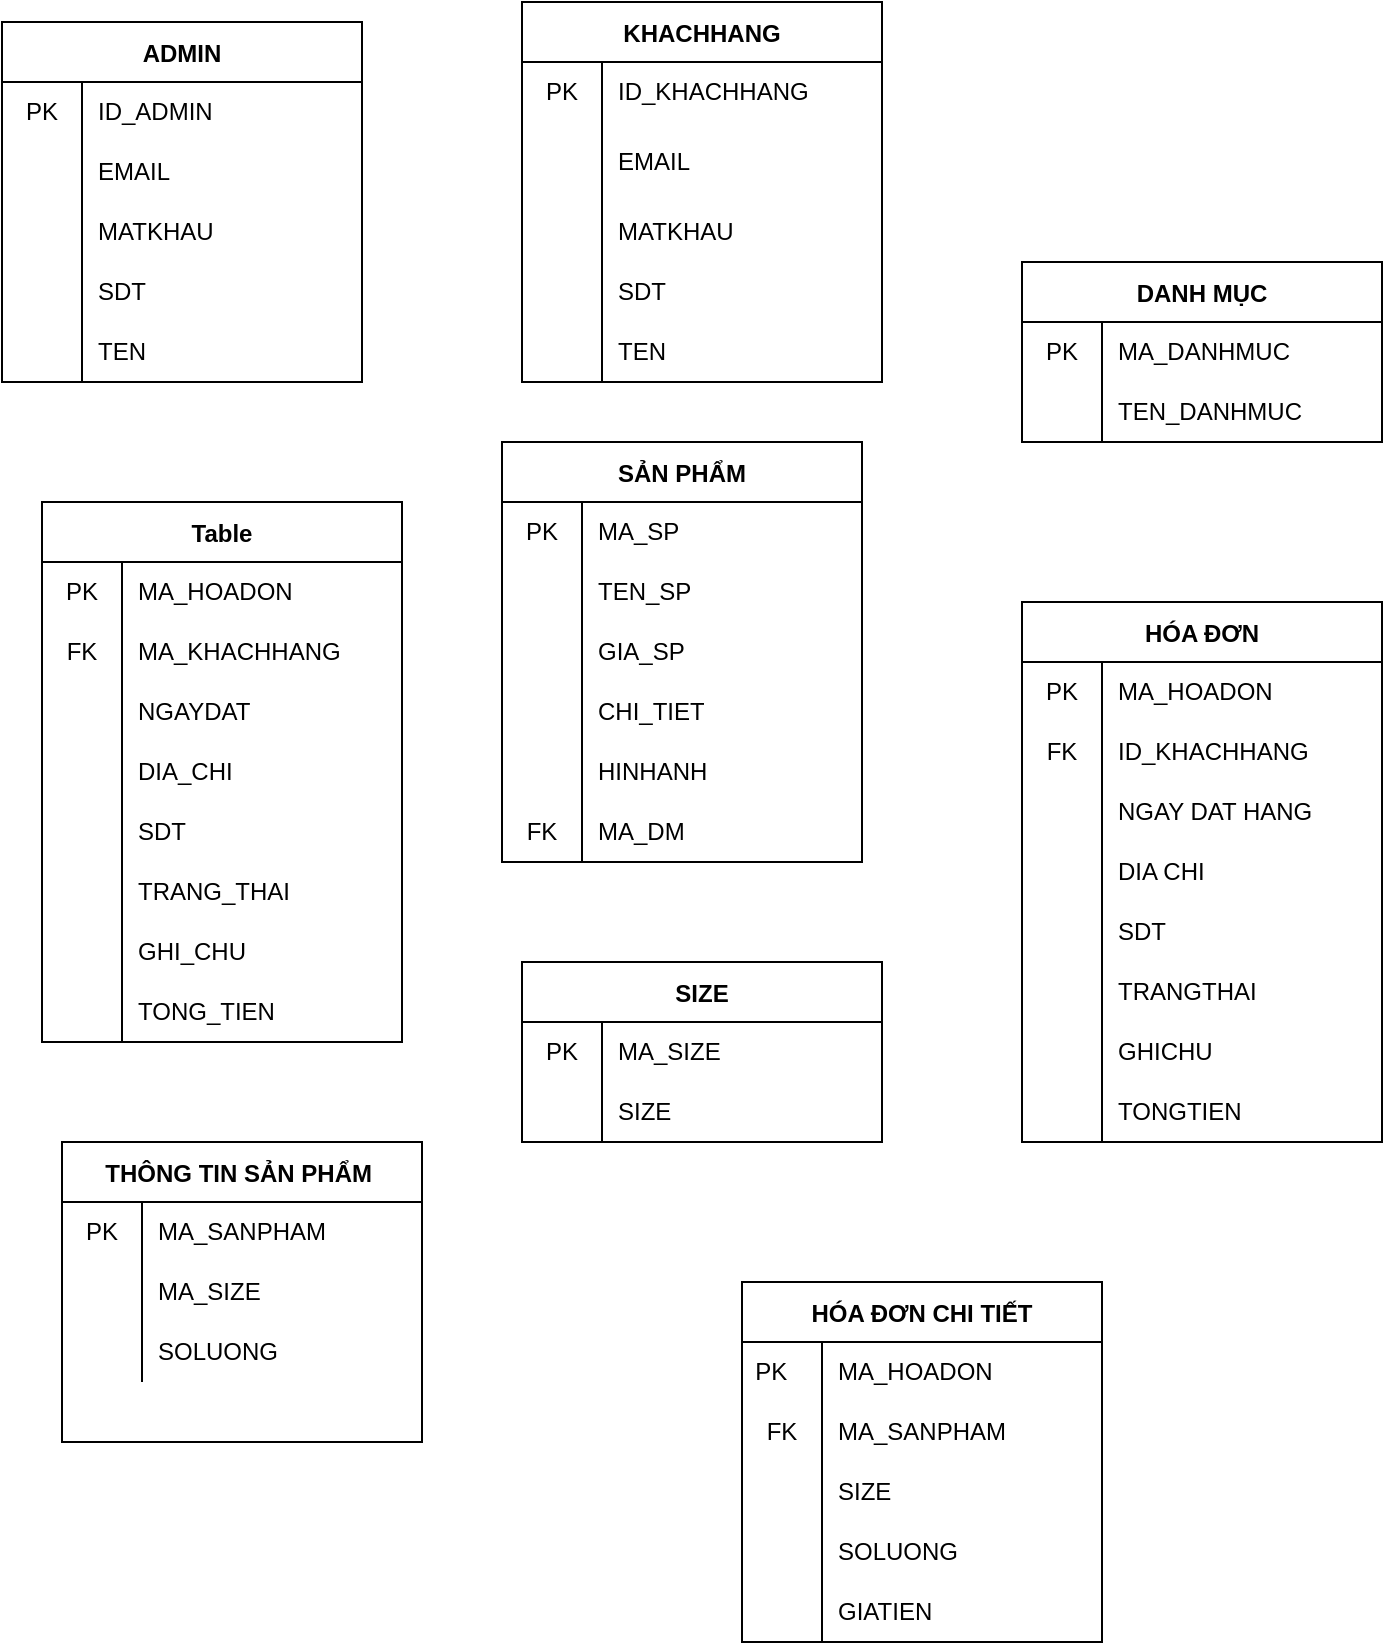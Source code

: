 <mxfile version="20.3.7" type="google"><diagram id="C5RBs43oDa-KdzZeNtuy" name="Page-1"><mxGraphModel grid="1" page="1" gridSize="10" guides="1" tooltips="1" connect="1" arrows="1" fold="1" pageScale="1" pageWidth="827" pageHeight="1169" math="0" shadow="0"><root><mxCell id="WIyWlLk6GJQsqaUBKTNV-0"/><mxCell id="WIyWlLk6GJQsqaUBKTNV-1" parent="WIyWlLk6GJQsqaUBKTNV-0"/><mxCell id="uGHuejHHC5E15TGCpwTI-4" value="SẢN PHẨM" style="shape=table;startSize=30;container=1;collapsible=0;childLayout=tableLayout;fixedRows=1;rowLines=0;fontStyle=1;" vertex="1" parent="WIyWlLk6GJQsqaUBKTNV-1"><mxGeometry x="280" y="450" width="180" height="210" as="geometry"/></mxCell><mxCell id="uGHuejHHC5E15TGCpwTI-15" value="" style="shape=tableRow;horizontal=0;startSize=0;swimlaneHead=0;swimlaneBody=0;top=0;left=0;bottom=0;right=0;collapsible=0;dropTarget=0;fillColor=none;points=[[0,0.5],[1,0.5]];portConstraint=eastwest;" vertex="1" parent="uGHuejHHC5E15TGCpwTI-4"><mxGeometry y="30" width="180" height="30" as="geometry"/></mxCell><mxCell id="uGHuejHHC5E15TGCpwTI-16" value="PK" style="shape=partialRectangle;html=1;whiteSpace=wrap;connectable=0;fillColor=none;top=0;left=0;bottom=0;right=0;overflow=hidden;pointerEvents=1;" vertex="1" parent="uGHuejHHC5E15TGCpwTI-15"><mxGeometry width="40" height="30" as="geometry"><mxRectangle width="40" height="30" as="alternateBounds"/></mxGeometry></mxCell><mxCell id="uGHuejHHC5E15TGCpwTI-17" value="MA_SP" style="shape=partialRectangle;html=1;whiteSpace=wrap;connectable=0;fillColor=none;top=0;left=0;bottom=0;right=0;align=left;spacingLeft=6;overflow=hidden;" vertex="1" parent="uGHuejHHC5E15TGCpwTI-15"><mxGeometry x="40" width="140" height="30" as="geometry"><mxRectangle width="140" height="30" as="alternateBounds"/></mxGeometry></mxCell><mxCell id="uGHuejHHC5E15TGCpwTI-18" value="" style="shape=tableRow;horizontal=0;startSize=0;swimlaneHead=0;swimlaneBody=0;top=0;left=0;bottom=0;right=0;collapsible=0;dropTarget=0;fillColor=none;points=[[0,0.5],[1,0.5]];portConstraint=eastwest;" vertex="1" parent="uGHuejHHC5E15TGCpwTI-4"><mxGeometry y="60" width="180" height="30" as="geometry"/></mxCell><mxCell id="uGHuejHHC5E15TGCpwTI-19" value="" style="shape=partialRectangle;html=1;whiteSpace=wrap;connectable=0;fillColor=none;top=0;left=0;bottom=0;right=0;overflow=hidden;" vertex="1" parent="uGHuejHHC5E15TGCpwTI-18"><mxGeometry width="40" height="30" as="geometry"><mxRectangle width="40" height="30" as="alternateBounds"/></mxGeometry></mxCell><mxCell id="uGHuejHHC5E15TGCpwTI-20" value="TEN_SP" style="shape=partialRectangle;html=1;whiteSpace=wrap;connectable=0;fillColor=none;top=0;left=0;bottom=0;right=0;align=left;spacingLeft=6;overflow=hidden;" vertex="1" parent="uGHuejHHC5E15TGCpwTI-18"><mxGeometry x="40" width="140" height="30" as="geometry"><mxRectangle width="140" height="30" as="alternateBounds"/></mxGeometry></mxCell><mxCell id="uGHuejHHC5E15TGCpwTI-21" value="" style="shape=tableRow;horizontal=0;startSize=0;swimlaneHead=0;swimlaneBody=0;top=0;left=0;bottom=0;right=0;collapsible=0;dropTarget=0;fillColor=none;points=[[0,0.5],[1,0.5]];portConstraint=eastwest;" vertex="1" parent="uGHuejHHC5E15TGCpwTI-4"><mxGeometry y="90" width="180" height="30" as="geometry"/></mxCell><mxCell id="uGHuejHHC5E15TGCpwTI-22" value="" style="shape=partialRectangle;html=1;whiteSpace=wrap;connectable=0;fillColor=none;top=0;left=0;bottom=0;right=0;overflow=hidden;" vertex="1" parent="uGHuejHHC5E15TGCpwTI-21"><mxGeometry width="40" height="30" as="geometry"><mxRectangle width="40" height="30" as="alternateBounds"/></mxGeometry></mxCell><mxCell id="uGHuejHHC5E15TGCpwTI-23" value="GIA_SP" style="shape=partialRectangle;html=1;whiteSpace=wrap;connectable=0;fillColor=none;top=0;left=0;bottom=0;right=0;align=left;spacingLeft=6;overflow=hidden;" vertex="1" parent="uGHuejHHC5E15TGCpwTI-21"><mxGeometry x="40" width="140" height="30" as="geometry"><mxRectangle width="140" height="30" as="alternateBounds"/></mxGeometry></mxCell><mxCell id="uGHuejHHC5E15TGCpwTI-5" value="" style="shape=tableRow;horizontal=0;startSize=0;swimlaneHead=0;swimlaneBody=0;top=0;left=0;bottom=0;right=0;collapsible=0;dropTarget=0;fillColor=none;points=[[0,0.5],[1,0.5]];portConstraint=eastwest;" vertex="1" parent="uGHuejHHC5E15TGCpwTI-4"><mxGeometry y="120" width="180" height="30" as="geometry"/></mxCell><mxCell id="uGHuejHHC5E15TGCpwTI-6" value="" style="shape=partialRectangle;html=1;whiteSpace=wrap;connectable=0;fillColor=none;top=0;left=0;bottom=0;right=0;overflow=hidden;pointerEvents=1;" vertex="1" parent="uGHuejHHC5E15TGCpwTI-5"><mxGeometry width="40" height="30" as="geometry"><mxRectangle width="40" height="30" as="alternateBounds"/></mxGeometry></mxCell><mxCell id="uGHuejHHC5E15TGCpwTI-7" value="CHI_TIET" style="shape=partialRectangle;html=1;whiteSpace=wrap;connectable=0;fillColor=none;top=0;left=0;bottom=0;right=0;align=left;spacingLeft=6;overflow=hidden;" vertex="1" parent="uGHuejHHC5E15TGCpwTI-5"><mxGeometry x="40" width="140" height="30" as="geometry"><mxRectangle width="140" height="30" as="alternateBounds"/></mxGeometry></mxCell><mxCell id="uGHuejHHC5E15TGCpwTI-8" value="" style="shape=tableRow;horizontal=0;startSize=0;swimlaneHead=0;swimlaneBody=0;top=0;left=0;bottom=0;right=0;collapsible=0;dropTarget=0;fillColor=none;points=[[0,0.5],[1,0.5]];portConstraint=eastwest;" vertex="1" parent="uGHuejHHC5E15TGCpwTI-4"><mxGeometry y="150" width="180" height="30" as="geometry"/></mxCell><mxCell id="uGHuejHHC5E15TGCpwTI-9" value="" style="shape=partialRectangle;html=1;whiteSpace=wrap;connectable=0;fillColor=none;top=0;left=0;bottom=0;right=0;overflow=hidden;" vertex="1" parent="uGHuejHHC5E15TGCpwTI-8"><mxGeometry width="40" height="30" as="geometry"><mxRectangle width="40" height="30" as="alternateBounds"/></mxGeometry></mxCell><mxCell id="uGHuejHHC5E15TGCpwTI-10" value="HINHANH" style="shape=partialRectangle;html=1;whiteSpace=wrap;connectable=0;fillColor=none;top=0;left=0;bottom=0;right=0;align=left;spacingLeft=6;overflow=hidden;" vertex="1" parent="uGHuejHHC5E15TGCpwTI-8"><mxGeometry x="40" width="140" height="30" as="geometry"><mxRectangle width="140" height="30" as="alternateBounds"/></mxGeometry></mxCell><mxCell id="uGHuejHHC5E15TGCpwTI-11" value="" style="shape=tableRow;horizontal=0;startSize=0;swimlaneHead=0;swimlaneBody=0;top=0;left=0;bottom=0;right=0;collapsible=0;dropTarget=0;fillColor=none;points=[[0,0.5],[1,0.5]];portConstraint=eastwest;" vertex="1" parent="uGHuejHHC5E15TGCpwTI-4"><mxGeometry y="180" width="180" height="30" as="geometry"/></mxCell><mxCell id="uGHuejHHC5E15TGCpwTI-12" value="FK" style="shape=partialRectangle;html=1;whiteSpace=wrap;connectable=0;fillColor=none;top=0;left=0;bottom=0;right=0;overflow=hidden;" vertex="1" parent="uGHuejHHC5E15TGCpwTI-11"><mxGeometry width="40" height="30" as="geometry"><mxRectangle width="40" height="30" as="alternateBounds"/></mxGeometry></mxCell><mxCell id="uGHuejHHC5E15TGCpwTI-13" value="MA_DM" style="shape=partialRectangle;html=1;whiteSpace=wrap;connectable=0;fillColor=none;top=0;left=0;bottom=0;right=0;align=left;spacingLeft=6;overflow=hidden;" vertex="1" parent="uGHuejHHC5E15TGCpwTI-11"><mxGeometry x="40" width="140" height="30" as="geometry"><mxRectangle width="140" height="30" as="alternateBounds"/></mxGeometry></mxCell><mxCell id="uGHuejHHC5E15TGCpwTI-31" value="SIZE" style="shape=table;startSize=30;container=1;collapsible=0;childLayout=tableLayout;fixedRows=1;rowLines=0;fontStyle=1;" vertex="1" parent="WIyWlLk6GJQsqaUBKTNV-1"><mxGeometry x="290" y="710" width="180" height="90" as="geometry"/></mxCell><mxCell id="uGHuejHHC5E15TGCpwTI-32" value="" style="shape=tableRow;horizontal=0;startSize=0;swimlaneHead=0;swimlaneBody=0;top=0;left=0;bottom=0;right=0;collapsible=0;dropTarget=0;fillColor=none;points=[[0,0.5],[1,0.5]];portConstraint=eastwest;" vertex="1" parent="uGHuejHHC5E15TGCpwTI-31"><mxGeometry y="30" width="180" height="30" as="geometry"/></mxCell><mxCell id="uGHuejHHC5E15TGCpwTI-33" value="PK" style="shape=partialRectangle;html=1;whiteSpace=wrap;connectable=0;fillColor=none;top=0;left=0;bottom=0;right=0;overflow=hidden;pointerEvents=1;" vertex="1" parent="uGHuejHHC5E15TGCpwTI-32"><mxGeometry width="40" height="30" as="geometry"><mxRectangle width="40" height="30" as="alternateBounds"/></mxGeometry></mxCell><mxCell id="uGHuejHHC5E15TGCpwTI-34" value="MA_SIZE" style="shape=partialRectangle;html=1;whiteSpace=wrap;connectable=0;fillColor=none;top=0;left=0;bottom=0;right=0;align=left;spacingLeft=6;overflow=hidden;" vertex="1" parent="uGHuejHHC5E15TGCpwTI-32"><mxGeometry x="40" width="140" height="30" as="geometry"><mxRectangle width="140" height="30" as="alternateBounds"/></mxGeometry></mxCell><mxCell id="uGHuejHHC5E15TGCpwTI-35" value="" style="shape=tableRow;horizontal=0;startSize=0;swimlaneHead=0;swimlaneBody=0;top=0;left=0;bottom=0;right=0;collapsible=0;dropTarget=0;fillColor=none;points=[[0,0.5],[1,0.5]];portConstraint=eastwest;" vertex="1" parent="uGHuejHHC5E15TGCpwTI-31"><mxGeometry y="60" width="180" height="30" as="geometry"/></mxCell><mxCell id="uGHuejHHC5E15TGCpwTI-36" value="" style="shape=partialRectangle;html=1;whiteSpace=wrap;connectable=0;fillColor=none;top=0;left=0;bottom=0;right=0;overflow=hidden;" vertex="1" parent="uGHuejHHC5E15TGCpwTI-35"><mxGeometry width="40" height="30" as="geometry"><mxRectangle width="40" height="30" as="alternateBounds"/></mxGeometry></mxCell><mxCell id="uGHuejHHC5E15TGCpwTI-37" value="SIZE" style="shape=partialRectangle;html=1;whiteSpace=wrap;connectable=0;fillColor=none;top=0;left=0;bottom=0;right=0;align=left;spacingLeft=6;overflow=hidden;" vertex="1" parent="uGHuejHHC5E15TGCpwTI-35"><mxGeometry x="40" width="140" height="30" as="geometry"><mxRectangle width="140" height="30" as="alternateBounds"/></mxGeometry></mxCell><mxCell id="uGHuejHHC5E15TGCpwTI-83" value="Table" style="shape=table;startSize=30;container=1;collapsible=0;childLayout=tableLayout;fixedRows=1;rowLines=0;fontStyle=1;" vertex="1" parent="WIyWlLk6GJQsqaUBKTNV-1"><mxGeometry x="50" y="480" width="180" height="270" as="geometry"/></mxCell><mxCell id="uGHuejHHC5E15TGCpwTI-55" value="" style="shape=tableRow;horizontal=0;startSize=0;swimlaneHead=0;swimlaneBody=0;top=0;left=0;bottom=0;right=0;collapsible=0;dropTarget=0;fillColor=none;points=[[0,0.5],[1,0.5]];portConstraint=eastwest;" vertex="1" parent="uGHuejHHC5E15TGCpwTI-83"><mxGeometry y="30" width="180" height="30" as="geometry"/></mxCell><mxCell id="uGHuejHHC5E15TGCpwTI-56" value="PK" style="shape=partialRectangle;html=1;whiteSpace=wrap;connectable=0;fillColor=none;top=0;left=0;bottom=0;right=0;overflow=hidden;pointerEvents=1;" vertex="1" parent="uGHuejHHC5E15TGCpwTI-55"><mxGeometry width="40" height="30" as="geometry"><mxRectangle width="40" height="30" as="alternateBounds"/></mxGeometry></mxCell><mxCell id="uGHuejHHC5E15TGCpwTI-57" value="MA_HOADON" style="shape=partialRectangle;html=1;whiteSpace=wrap;connectable=0;fillColor=none;top=0;left=0;bottom=0;right=0;align=left;spacingLeft=6;overflow=hidden;" vertex="1" parent="uGHuejHHC5E15TGCpwTI-55"><mxGeometry x="40" width="140" height="30" as="geometry"><mxRectangle width="140" height="30" as="alternateBounds"/></mxGeometry></mxCell><mxCell id="uGHuejHHC5E15TGCpwTI-58" value="" style="shape=tableRow;horizontal=0;startSize=0;swimlaneHead=0;swimlaneBody=0;top=0;left=0;bottom=0;right=0;collapsible=0;dropTarget=0;fillColor=none;points=[[0,0.5],[1,0.5]];portConstraint=eastwest;" vertex="1" parent="uGHuejHHC5E15TGCpwTI-83"><mxGeometry y="60" width="180" height="30" as="geometry"/></mxCell><mxCell id="uGHuejHHC5E15TGCpwTI-59" value="FK" style="shape=partialRectangle;html=1;whiteSpace=wrap;connectable=0;fillColor=none;top=0;left=0;bottom=0;right=0;overflow=hidden;" vertex="1" parent="uGHuejHHC5E15TGCpwTI-58"><mxGeometry width="40" height="30" as="geometry"><mxRectangle width="40" height="30" as="alternateBounds"/></mxGeometry></mxCell><mxCell id="uGHuejHHC5E15TGCpwTI-60" value="MA_KHACHHANG" style="shape=partialRectangle;html=1;whiteSpace=wrap;connectable=0;fillColor=none;top=0;left=0;bottom=0;right=0;align=left;spacingLeft=6;overflow=hidden;" vertex="1" parent="uGHuejHHC5E15TGCpwTI-58"><mxGeometry x="40" width="140" height="30" as="geometry"><mxRectangle width="140" height="30" as="alternateBounds"/></mxGeometry></mxCell><mxCell id="uGHuejHHC5E15TGCpwTI-61" value="" style="shape=tableRow;horizontal=0;startSize=0;swimlaneHead=0;swimlaneBody=0;top=0;left=0;bottom=0;right=0;collapsible=0;dropTarget=0;fillColor=none;points=[[0,0.5],[1,0.5]];portConstraint=eastwest;" vertex="1" parent="uGHuejHHC5E15TGCpwTI-83"><mxGeometry y="90" width="180" height="30" as="geometry"/></mxCell><mxCell id="uGHuejHHC5E15TGCpwTI-62" value="" style="shape=partialRectangle;html=1;whiteSpace=wrap;connectable=0;fillColor=none;top=0;left=0;bottom=0;right=0;overflow=hidden;" vertex="1" parent="uGHuejHHC5E15TGCpwTI-61"><mxGeometry width="40" height="30" as="geometry"><mxRectangle width="40" height="30" as="alternateBounds"/></mxGeometry></mxCell><mxCell id="uGHuejHHC5E15TGCpwTI-63" value="NGAYDAT" style="shape=partialRectangle;html=1;whiteSpace=wrap;connectable=0;fillColor=none;top=0;left=0;bottom=0;right=0;align=left;spacingLeft=6;overflow=hidden;" vertex="1" parent="uGHuejHHC5E15TGCpwTI-61"><mxGeometry x="40" width="140" height="30" as="geometry"><mxRectangle width="140" height="30" as="alternateBounds"/></mxGeometry></mxCell><mxCell id="uGHuejHHC5E15TGCpwTI-65" value="" style="shape=tableRow;horizontal=0;startSize=0;swimlaneHead=0;swimlaneBody=0;top=0;left=0;bottom=0;right=0;collapsible=0;dropTarget=0;fillColor=none;points=[[0,0.5],[1,0.5]];portConstraint=eastwest;" vertex="1" parent="uGHuejHHC5E15TGCpwTI-83"><mxGeometry y="120" width="180" height="30" as="geometry"/></mxCell><mxCell id="uGHuejHHC5E15TGCpwTI-66" value="" style="shape=partialRectangle;html=1;whiteSpace=wrap;connectable=0;fillColor=none;top=0;left=0;bottom=0;right=0;overflow=hidden;pointerEvents=1;" vertex="1" parent="uGHuejHHC5E15TGCpwTI-65"><mxGeometry width="40" height="30" as="geometry"><mxRectangle width="40" height="30" as="alternateBounds"/></mxGeometry></mxCell><mxCell id="uGHuejHHC5E15TGCpwTI-67" value="DIA_CHI" style="shape=partialRectangle;html=1;whiteSpace=wrap;connectable=0;fillColor=none;top=0;left=0;bottom=0;right=0;align=left;spacingLeft=6;overflow=hidden;" vertex="1" parent="uGHuejHHC5E15TGCpwTI-65"><mxGeometry x="40" width="140" height="30" as="geometry"><mxRectangle width="140" height="30" as="alternateBounds"/></mxGeometry></mxCell><mxCell id="uGHuejHHC5E15TGCpwTI-68" value="" style="shape=tableRow;horizontal=0;startSize=0;swimlaneHead=0;swimlaneBody=0;top=0;left=0;bottom=0;right=0;collapsible=0;dropTarget=0;fillColor=none;points=[[0,0.5],[1,0.5]];portConstraint=eastwest;" vertex="1" parent="uGHuejHHC5E15TGCpwTI-83"><mxGeometry y="150" width="180" height="30" as="geometry"/></mxCell><mxCell id="uGHuejHHC5E15TGCpwTI-69" value="" style="shape=partialRectangle;html=1;whiteSpace=wrap;connectable=0;fillColor=none;top=0;left=0;bottom=0;right=0;overflow=hidden;" vertex="1" parent="uGHuejHHC5E15TGCpwTI-68"><mxGeometry width="40" height="30" as="geometry"><mxRectangle width="40" height="30" as="alternateBounds"/></mxGeometry></mxCell><mxCell id="uGHuejHHC5E15TGCpwTI-70" value="SDT" style="shape=partialRectangle;html=1;whiteSpace=wrap;connectable=0;fillColor=none;top=0;left=0;bottom=0;right=0;align=left;spacingLeft=6;overflow=hidden;" vertex="1" parent="uGHuejHHC5E15TGCpwTI-68"><mxGeometry x="40" width="140" height="30" as="geometry"><mxRectangle width="140" height="30" as="alternateBounds"/></mxGeometry></mxCell><mxCell id="uGHuejHHC5E15TGCpwTI-71" value="" style="shape=tableRow;horizontal=0;startSize=0;swimlaneHead=0;swimlaneBody=0;top=0;left=0;bottom=0;right=0;collapsible=0;dropTarget=0;fillColor=none;points=[[0,0.5],[1,0.5]];portConstraint=eastwest;" vertex="1" parent="uGHuejHHC5E15TGCpwTI-83"><mxGeometry y="180" width="180" height="30" as="geometry"/></mxCell><mxCell id="uGHuejHHC5E15TGCpwTI-72" value="" style="shape=partialRectangle;html=1;whiteSpace=wrap;connectable=0;fillColor=none;top=0;left=0;bottom=0;right=0;overflow=hidden;" vertex="1" parent="uGHuejHHC5E15TGCpwTI-71"><mxGeometry width="40" height="30" as="geometry"><mxRectangle width="40" height="30" as="alternateBounds"/></mxGeometry></mxCell><mxCell id="uGHuejHHC5E15TGCpwTI-73" value="TRANG_THAI" style="shape=partialRectangle;html=1;whiteSpace=wrap;connectable=0;fillColor=none;top=0;left=0;bottom=0;right=0;align=left;spacingLeft=6;overflow=hidden;" vertex="1" parent="uGHuejHHC5E15TGCpwTI-71"><mxGeometry x="40" width="140" height="30" as="geometry"><mxRectangle width="140" height="30" as="alternateBounds"/></mxGeometry></mxCell><mxCell id="uGHuejHHC5E15TGCpwTI-84" value="" style="shape=tableRow;horizontal=0;startSize=0;swimlaneHead=0;swimlaneBody=0;top=0;left=0;bottom=0;right=0;collapsible=0;dropTarget=0;fillColor=none;points=[[0,0.5],[1,0.5]];portConstraint=eastwest;" vertex="1" parent="uGHuejHHC5E15TGCpwTI-83"><mxGeometry y="210" width="180" height="30" as="geometry"/></mxCell><mxCell id="uGHuejHHC5E15TGCpwTI-85" value="" style="shape=partialRectangle;html=1;whiteSpace=wrap;connectable=0;fillColor=none;top=0;left=0;bottom=0;right=0;overflow=hidden;pointerEvents=1;" vertex="1" parent="uGHuejHHC5E15TGCpwTI-84"><mxGeometry width="40" height="30" as="geometry"><mxRectangle width="40" height="30" as="alternateBounds"/></mxGeometry></mxCell><mxCell id="uGHuejHHC5E15TGCpwTI-86" value="GHI_CHU" style="shape=partialRectangle;html=1;whiteSpace=wrap;connectable=0;fillColor=none;top=0;left=0;bottom=0;right=0;align=left;spacingLeft=6;overflow=hidden;" vertex="1" parent="uGHuejHHC5E15TGCpwTI-84"><mxGeometry x="40" width="140" height="30" as="geometry"><mxRectangle width="140" height="30" as="alternateBounds"/></mxGeometry></mxCell><mxCell id="uGHuejHHC5E15TGCpwTI-87" value="" style="shape=tableRow;horizontal=0;startSize=0;swimlaneHead=0;swimlaneBody=0;top=0;left=0;bottom=0;right=0;collapsible=0;dropTarget=0;fillColor=none;points=[[0,0.5],[1,0.5]];portConstraint=eastwest;" vertex="1" parent="uGHuejHHC5E15TGCpwTI-83"><mxGeometry y="240" width="180" height="30" as="geometry"/></mxCell><mxCell id="uGHuejHHC5E15TGCpwTI-88" value="" style="shape=partialRectangle;html=1;whiteSpace=wrap;connectable=0;fillColor=none;top=0;left=0;bottom=0;right=0;overflow=hidden;" vertex="1" parent="uGHuejHHC5E15TGCpwTI-87"><mxGeometry width="40" height="30" as="geometry"><mxRectangle width="40" height="30" as="alternateBounds"/></mxGeometry></mxCell><mxCell id="uGHuejHHC5E15TGCpwTI-89" value="TONG_TIEN" style="shape=partialRectangle;html=1;whiteSpace=wrap;connectable=0;fillColor=none;top=0;left=0;bottom=0;right=0;align=left;spacingLeft=6;overflow=hidden;" vertex="1" parent="uGHuejHHC5E15TGCpwTI-87"><mxGeometry x="40" width="140" height="30" as="geometry"><mxRectangle width="140" height="30" as="alternateBounds"/></mxGeometry></mxCell><mxCell id="uGHuejHHC5E15TGCpwTI-113" value="ADMIN" style="shape=table;startSize=30;container=1;collapsible=0;childLayout=tableLayout;fixedRows=1;rowLines=0;fontStyle=1;" vertex="1" parent="WIyWlLk6GJQsqaUBKTNV-1"><mxGeometry x="30" y="240" width="180" height="180" as="geometry"/></mxCell><mxCell id="uGHuejHHC5E15TGCpwTI-94" value="" style="shape=tableRow;horizontal=0;startSize=0;swimlaneHead=0;swimlaneBody=0;top=0;left=0;bottom=0;right=0;collapsible=0;dropTarget=0;fillColor=none;points=[[0,0.5],[1,0.5]];portConstraint=eastwest;" vertex="1" parent="uGHuejHHC5E15TGCpwTI-113"><mxGeometry y="30" width="180" height="30" as="geometry"/></mxCell><mxCell id="uGHuejHHC5E15TGCpwTI-95" value="PK" style="shape=partialRectangle;html=1;whiteSpace=wrap;connectable=0;fillColor=none;top=0;left=0;bottom=0;right=0;overflow=hidden;pointerEvents=1;" vertex="1" parent="uGHuejHHC5E15TGCpwTI-94"><mxGeometry width="40" height="30" as="geometry"><mxRectangle width="40" height="30" as="alternateBounds"/></mxGeometry></mxCell><mxCell id="uGHuejHHC5E15TGCpwTI-96" value="ID_ADMIN" style="shape=partialRectangle;html=1;whiteSpace=wrap;connectable=0;fillColor=none;top=0;left=0;bottom=0;right=0;align=left;spacingLeft=6;overflow=hidden;" vertex="1" parent="uGHuejHHC5E15TGCpwTI-94"><mxGeometry x="40" width="140" height="30" as="geometry"><mxRectangle width="140" height="30" as="alternateBounds"/></mxGeometry></mxCell><mxCell id="uGHuejHHC5E15TGCpwTI-97" value="" style="shape=tableRow;horizontal=0;startSize=0;swimlaneHead=0;swimlaneBody=0;top=0;left=0;bottom=0;right=0;collapsible=0;dropTarget=0;fillColor=none;points=[[0,0.5],[1,0.5]];portConstraint=eastwest;" vertex="1" parent="uGHuejHHC5E15TGCpwTI-113"><mxGeometry y="60" width="180" height="30" as="geometry"/></mxCell><mxCell id="uGHuejHHC5E15TGCpwTI-98" value="" style="shape=partialRectangle;html=1;whiteSpace=wrap;connectable=0;fillColor=none;top=0;left=0;bottom=0;right=0;overflow=hidden;" vertex="1" parent="uGHuejHHC5E15TGCpwTI-97"><mxGeometry width="40" height="30" as="geometry"><mxRectangle width="40" height="30" as="alternateBounds"/></mxGeometry></mxCell><mxCell id="uGHuejHHC5E15TGCpwTI-99" value="EMAIL" style="shape=partialRectangle;html=1;whiteSpace=wrap;connectable=0;fillColor=none;top=0;left=0;bottom=0;right=0;align=left;spacingLeft=6;overflow=hidden;" vertex="1" parent="uGHuejHHC5E15TGCpwTI-97"><mxGeometry x="40" width="140" height="30" as="geometry"><mxRectangle width="140" height="30" as="alternateBounds"/></mxGeometry></mxCell><mxCell id="uGHuejHHC5E15TGCpwTI-100" value="" style="shape=tableRow;horizontal=0;startSize=0;swimlaneHead=0;swimlaneBody=0;top=0;left=0;bottom=0;right=0;collapsible=0;dropTarget=0;fillColor=none;points=[[0,0.5],[1,0.5]];portConstraint=eastwest;" vertex="1" parent="uGHuejHHC5E15TGCpwTI-113"><mxGeometry y="90" width="180" height="30" as="geometry"/></mxCell><mxCell id="uGHuejHHC5E15TGCpwTI-101" value="" style="shape=partialRectangle;html=1;whiteSpace=wrap;connectable=0;fillColor=none;top=0;left=0;bottom=0;right=0;overflow=hidden;" vertex="1" parent="uGHuejHHC5E15TGCpwTI-100"><mxGeometry width="40" height="30" as="geometry"><mxRectangle width="40" height="30" as="alternateBounds"/></mxGeometry></mxCell><mxCell id="uGHuejHHC5E15TGCpwTI-102" value="MATKHAU" style="shape=partialRectangle;html=1;whiteSpace=wrap;connectable=0;fillColor=none;top=0;left=0;bottom=0;right=0;align=left;spacingLeft=6;overflow=hidden;" vertex="1" parent="uGHuejHHC5E15TGCpwTI-100"><mxGeometry x="40" width="140" height="30" as="geometry"><mxRectangle width="140" height="30" as="alternateBounds"/></mxGeometry></mxCell><mxCell id="uGHuejHHC5E15TGCpwTI-114" value="" style="shape=tableRow;horizontal=0;startSize=0;swimlaneHead=0;swimlaneBody=0;top=0;left=0;bottom=0;right=0;collapsible=0;dropTarget=0;fillColor=none;points=[[0,0.5],[1,0.5]];portConstraint=eastwest;" vertex="1" parent="uGHuejHHC5E15TGCpwTI-113"><mxGeometry y="120" width="180" height="30" as="geometry"/></mxCell><mxCell id="uGHuejHHC5E15TGCpwTI-115" value="" style="shape=partialRectangle;html=1;whiteSpace=wrap;connectable=0;fillColor=none;top=0;left=0;bottom=0;right=0;overflow=hidden;pointerEvents=1;" vertex="1" parent="uGHuejHHC5E15TGCpwTI-114"><mxGeometry width="40" height="30" as="geometry"><mxRectangle width="40" height="30" as="alternateBounds"/></mxGeometry></mxCell><mxCell id="uGHuejHHC5E15TGCpwTI-116" value="SDT" style="shape=partialRectangle;html=1;whiteSpace=wrap;connectable=0;fillColor=none;top=0;left=0;bottom=0;right=0;align=left;spacingLeft=6;overflow=hidden;" vertex="1" parent="uGHuejHHC5E15TGCpwTI-114"><mxGeometry x="40" width="140" height="30" as="geometry"><mxRectangle width="140" height="30" as="alternateBounds"/></mxGeometry></mxCell><mxCell id="uGHuejHHC5E15TGCpwTI-117" value="" style="shape=tableRow;horizontal=0;startSize=0;swimlaneHead=0;swimlaneBody=0;top=0;left=0;bottom=0;right=0;collapsible=0;dropTarget=0;fillColor=none;points=[[0,0.5],[1,0.5]];portConstraint=eastwest;" vertex="1" parent="uGHuejHHC5E15TGCpwTI-113"><mxGeometry y="150" width="180" height="30" as="geometry"/></mxCell><mxCell id="uGHuejHHC5E15TGCpwTI-118" value="" style="shape=partialRectangle;html=1;whiteSpace=wrap;connectable=0;fillColor=none;top=0;left=0;bottom=0;right=0;overflow=hidden;" vertex="1" parent="uGHuejHHC5E15TGCpwTI-117"><mxGeometry width="40" height="30" as="geometry"><mxRectangle width="40" height="30" as="alternateBounds"/></mxGeometry></mxCell><mxCell id="uGHuejHHC5E15TGCpwTI-119" value="TEN" style="shape=partialRectangle;html=1;whiteSpace=wrap;connectable=0;fillColor=none;top=0;left=0;bottom=0;right=0;align=left;spacingLeft=6;overflow=hidden;" vertex="1" parent="uGHuejHHC5E15TGCpwTI-117"><mxGeometry x="40" width="140" height="30" as="geometry"><mxRectangle width="140" height="30" as="alternateBounds"/></mxGeometry></mxCell><mxCell id="uGHuejHHC5E15TGCpwTI-123" value="KHACHHANG" style="shape=table;startSize=30;container=1;collapsible=0;childLayout=tableLayout;fixedRows=1;rowLines=0;fontStyle=1;" vertex="1" parent="WIyWlLk6GJQsqaUBKTNV-1"><mxGeometry x="290" y="230" width="180" height="190" as="geometry"/></mxCell><mxCell id="uGHuejHHC5E15TGCpwTI-124" value="" style="shape=tableRow;horizontal=0;startSize=0;swimlaneHead=0;swimlaneBody=0;top=0;left=0;bottom=0;right=0;collapsible=0;dropTarget=0;fillColor=none;points=[[0,0.5],[1,0.5]];portConstraint=eastwest;" vertex="1" parent="uGHuejHHC5E15TGCpwTI-123"><mxGeometry y="30" width="180" height="30" as="geometry"/></mxCell><mxCell id="uGHuejHHC5E15TGCpwTI-125" value="PK" style="shape=partialRectangle;html=1;whiteSpace=wrap;connectable=0;fillColor=none;top=0;left=0;bottom=0;right=0;overflow=hidden;pointerEvents=1;" vertex="1" parent="uGHuejHHC5E15TGCpwTI-124"><mxGeometry width="40" height="30" as="geometry"><mxRectangle width="40" height="30" as="alternateBounds"/></mxGeometry></mxCell><mxCell id="uGHuejHHC5E15TGCpwTI-126" value="ID_KHACHHANG" style="shape=partialRectangle;html=1;whiteSpace=wrap;connectable=0;fillColor=none;top=0;left=0;bottom=0;right=0;align=left;spacingLeft=6;overflow=hidden;" vertex="1" parent="uGHuejHHC5E15TGCpwTI-124"><mxGeometry x="40" width="140" height="30" as="geometry"><mxRectangle width="140" height="30" as="alternateBounds"/></mxGeometry></mxCell><mxCell id="uGHuejHHC5E15TGCpwTI-127" value="" style="shape=tableRow;horizontal=0;startSize=0;swimlaneHead=0;swimlaneBody=0;top=0;left=0;bottom=0;right=0;collapsible=0;dropTarget=0;fillColor=none;points=[[0,0.5],[1,0.5]];portConstraint=eastwest;" vertex="1" parent="uGHuejHHC5E15TGCpwTI-123"><mxGeometry y="60" width="180" height="40" as="geometry"/></mxCell><mxCell id="uGHuejHHC5E15TGCpwTI-128" value="" style="shape=partialRectangle;html=1;whiteSpace=wrap;connectable=0;fillColor=none;top=0;left=0;bottom=0;right=0;overflow=hidden;" vertex="1" parent="uGHuejHHC5E15TGCpwTI-127"><mxGeometry width="40" height="40" as="geometry"><mxRectangle width="40" height="40" as="alternateBounds"/></mxGeometry></mxCell><mxCell id="uGHuejHHC5E15TGCpwTI-129" value="EMAIL" style="shape=partialRectangle;html=1;whiteSpace=wrap;connectable=0;fillColor=none;top=0;left=0;bottom=0;right=0;align=left;spacingLeft=6;overflow=hidden;" vertex="1" parent="uGHuejHHC5E15TGCpwTI-127"><mxGeometry x="40" width="140" height="40" as="geometry"><mxRectangle width="140" height="40" as="alternateBounds"/></mxGeometry></mxCell><mxCell id="uGHuejHHC5E15TGCpwTI-130" value="" style="shape=tableRow;horizontal=0;startSize=0;swimlaneHead=0;swimlaneBody=0;top=0;left=0;bottom=0;right=0;collapsible=0;dropTarget=0;fillColor=none;points=[[0,0.5],[1,0.5]];portConstraint=eastwest;" vertex="1" parent="uGHuejHHC5E15TGCpwTI-123"><mxGeometry y="100" width="180" height="30" as="geometry"/></mxCell><mxCell id="uGHuejHHC5E15TGCpwTI-131" value="" style="shape=partialRectangle;html=1;whiteSpace=wrap;connectable=0;fillColor=none;top=0;left=0;bottom=0;right=0;overflow=hidden;" vertex="1" parent="uGHuejHHC5E15TGCpwTI-130"><mxGeometry width="40" height="30" as="geometry"><mxRectangle width="40" height="30" as="alternateBounds"/></mxGeometry></mxCell><mxCell id="uGHuejHHC5E15TGCpwTI-132" value="MATKHAU" style="shape=partialRectangle;html=1;whiteSpace=wrap;connectable=0;fillColor=none;top=0;left=0;bottom=0;right=0;align=left;spacingLeft=6;overflow=hidden;" vertex="1" parent="uGHuejHHC5E15TGCpwTI-130"><mxGeometry x="40" width="140" height="30" as="geometry"><mxRectangle width="140" height="30" as="alternateBounds"/></mxGeometry></mxCell><mxCell id="uGHuejHHC5E15TGCpwTI-133" value="" style="shape=tableRow;horizontal=0;startSize=0;swimlaneHead=0;swimlaneBody=0;top=0;left=0;bottom=0;right=0;collapsible=0;dropTarget=0;fillColor=none;points=[[0,0.5],[1,0.5]];portConstraint=eastwest;" vertex="1" parent="uGHuejHHC5E15TGCpwTI-123"><mxGeometry y="130" width="180" height="30" as="geometry"/></mxCell><mxCell id="uGHuejHHC5E15TGCpwTI-134" value="" style="shape=partialRectangle;html=1;whiteSpace=wrap;connectable=0;fillColor=none;top=0;left=0;bottom=0;right=0;overflow=hidden;pointerEvents=1;" vertex="1" parent="uGHuejHHC5E15TGCpwTI-133"><mxGeometry width="40" height="30" as="geometry"><mxRectangle width="40" height="30" as="alternateBounds"/></mxGeometry></mxCell><mxCell id="uGHuejHHC5E15TGCpwTI-135" value="SDT" style="shape=partialRectangle;html=1;whiteSpace=wrap;connectable=0;fillColor=none;top=0;left=0;bottom=0;right=0;align=left;spacingLeft=6;overflow=hidden;" vertex="1" parent="uGHuejHHC5E15TGCpwTI-133"><mxGeometry x="40" width="140" height="30" as="geometry"><mxRectangle width="140" height="30" as="alternateBounds"/></mxGeometry></mxCell><mxCell id="uGHuejHHC5E15TGCpwTI-136" value="" style="shape=tableRow;horizontal=0;startSize=0;swimlaneHead=0;swimlaneBody=0;top=0;left=0;bottom=0;right=0;collapsible=0;dropTarget=0;fillColor=none;points=[[0,0.5],[1,0.5]];portConstraint=eastwest;" vertex="1" parent="uGHuejHHC5E15TGCpwTI-123"><mxGeometry y="160" width="180" height="30" as="geometry"/></mxCell><mxCell id="uGHuejHHC5E15TGCpwTI-137" value="" style="shape=partialRectangle;html=1;whiteSpace=wrap;connectable=0;fillColor=none;top=0;left=0;bottom=0;right=0;overflow=hidden;" vertex="1" parent="uGHuejHHC5E15TGCpwTI-136"><mxGeometry width="40" height="30" as="geometry"><mxRectangle width="40" height="30" as="alternateBounds"/></mxGeometry></mxCell><mxCell id="uGHuejHHC5E15TGCpwTI-138" value="TEN" style="shape=partialRectangle;html=1;whiteSpace=wrap;connectable=0;fillColor=none;top=0;left=0;bottom=0;right=0;align=left;spacingLeft=6;overflow=hidden;" vertex="1" parent="uGHuejHHC5E15TGCpwTI-136"><mxGeometry x="40" width="140" height="30" as="geometry"><mxRectangle width="140" height="30" as="alternateBounds"/></mxGeometry></mxCell><mxCell id="uGHuejHHC5E15TGCpwTI-141" value="DANH MỤC" style="shape=table;startSize=30;container=1;collapsible=0;childLayout=tableLayout;fixedRows=1;rowLines=0;fontStyle=1;" vertex="1" parent="WIyWlLk6GJQsqaUBKTNV-1"><mxGeometry x="540" y="360" width="180" height="90" as="geometry"/></mxCell><mxCell id="uGHuejHHC5E15TGCpwTI-142" value="" style="shape=tableRow;horizontal=0;startSize=0;swimlaneHead=0;swimlaneBody=0;top=0;left=0;bottom=0;right=0;collapsible=0;dropTarget=0;fillColor=none;points=[[0,0.5],[1,0.5]];portConstraint=eastwest;" vertex="1" parent="uGHuejHHC5E15TGCpwTI-141"><mxGeometry y="30" width="180" height="30" as="geometry"/></mxCell><mxCell id="uGHuejHHC5E15TGCpwTI-143" value="PK" style="shape=partialRectangle;html=1;whiteSpace=wrap;connectable=0;fillColor=none;top=0;left=0;bottom=0;right=0;overflow=hidden;pointerEvents=1;" vertex="1" parent="uGHuejHHC5E15TGCpwTI-142"><mxGeometry width="40" height="30" as="geometry"><mxRectangle width="40" height="30" as="alternateBounds"/></mxGeometry></mxCell><mxCell id="uGHuejHHC5E15TGCpwTI-144" value="MA_DANHMUC" style="shape=partialRectangle;html=1;whiteSpace=wrap;connectable=0;fillColor=none;top=0;left=0;bottom=0;right=0;align=left;spacingLeft=6;overflow=hidden;" vertex="1" parent="uGHuejHHC5E15TGCpwTI-142"><mxGeometry x="40" width="140" height="30" as="geometry"><mxRectangle width="140" height="30" as="alternateBounds"/></mxGeometry></mxCell><mxCell id="uGHuejHHC5E15TGCpwTI-145" value="" style="shape=tableRow;horizontal=0;startSize=0;swimlaneHead=0;swimlaneBody=0;top=0;left=0;bottom=0;right=0;collapsible=0;dropTarget=0;fillColor=none;points=[[0,0.5],[1,0.5]];portConstraint=eastwest;" vertex="1" parent="uGHuejHHC5E15TGCpwTI-141"><mxGeometry y="60" width="180" height="30" as="geometry"/></mxCell><mxCell id="uGHuejHHC5E15TGCpwTI-146" value="" style="shape=partialRectangle;html=1;whiteSpace=wrap;connectable=0;fillColor=none;top=0;left=0;bottom=0;right=0;overflow=hidden;" vertex="1" parent="uGHuejHHC5E15TGCpwTI-145"><mxGeometry width="40" height="30" as="geometry"><mxRectangle width="40" height="30" as="alternateBounds"/></mxGeometry></mxCell><mxCell id="uGHuejHHC5E15TGCpwTI-147" value="TEN_DANHMUC" style="shape=partialRectangle;html=1;whiteSpace=wrap;connectable=0;fillColor=none;top=0;left=0;bottom=0;right=0;align=left;spacingLeft=6;overflow=hidden;" vertex="1" parent="uGHuejHHC5E15TGCpwTI-145"><mxGeometry x="40" width="140" height="30" as="geometry"><mxRectangle width="140" height="30" as="alternateBounds"/></mxGeometry></mxCell><mxCell id="uGHuejHHC5E15TGCpwTI-151" value="HÓA ĐƠN" style="shape=table;startSize=30;container=1;collapsible=0;childLayout=tableLayout;fixedRows=1;rowLines=0;fontStyle=1;" vertex="1" parent="WIyWlLk6GJQsqaUBKTNV-1"><mxGeometry x="540" y="530" width="180" height="270" as="geometry"/></mxCell><mxCell id="uGHuejHHC5E15TGCpwTI-167" value="" style="shape=tableRow;horizontal=0;startSize=0;swimlaneHead=0;swimlaneBody=0;top=0;left=0;bottom=0;right=0;collapsible=0;dropTarget=0;fillColor=none;points=[[0,0.5],[1,0.5]];portConstraint=eastwest;" vertex="1" parent="uGHuejHHC5E15TGCpwTI-151"><mxGeometry y="30" width="180" height="30" as="geometry"/></mxCell><mxCell id="uGHuejHHC5E15TGCpwTI-168" value="PK" style="shape=partialRectangle;html=1;whiteSpace=wrap;connectable=0;fillColor=none;top=0;left=0;bottom=0;right=0;overflow=hidden;pointerEvents=1;" vertex="1" parent="uGHuejHHC5E15TGCpwTI-167"><mxGeometry width="40" height="30" as="geometry"><mxRectangle width="40" height="30" as="alternateBounds"/></mxGeometry></mxCell><mxCell id="uGHuejHHC5E15TGCpwTI-169" value="MA_HOADON" style="shape=partialRectangle;html=1;whiteSpace=wrap;connectable=0;fillColor=none;top=0;left=0;bottom=0;right=0;align=left;spacingLeft=6;overflow=hidden;" vertex="1" parent="uGHuejHHC5E15TGCpwTI-167"><mxGeometry x="40" width="140" height="30" as="geometry"><mxRectangle width="140" height="30" as="alternateBounds"/></mxGeometry></mxCell><mxCell id="uGHuejHHC5E15TGCpwTI-176" value="" style="shape=tableRow;horizontal=0;startSize=0;swimlaneHead=0;swimlaneBody=0;top=0;left=0;bottom=0;right=0;collapsible=0;dropTarget=0;fillColor=none;points=[[0,0.5],[1,0.5]];portConstraint=eastwest;" vertex="1" parent="uGHuejHHC5E15TGCpwTI-151"><mxGeometry y="60" width="180" height="30" as="geometry"/></mxCell><mxCell id="uGHuejHHC5E15TGCpwTI-177" value="FK" style="shape=partialRectangle;html=1;whiteSpace=wrap;connectable=0;fillColor=none;top=0;left=0;bottom=0;right=0;overflow=hidden;pointerEvents=1;" vertex="1" parent="uGHuejHHC5E15TGCpwTI-176"><mxGeometry width="40" height="30" as="geometry"><mxRectangle width="40" height="30" as="alternateBounds"/></mxGeometry></mxCell><mxCell id="uGHuejHHC5E15TGCpwTI-178" value="ID_KHACHHANG" style="shape=partialRectangle;html=1;whiteSpace=wrap;connectable=0;fillColor=none;top=0;left=0;bottom=0;right=0;align=left;spacingLeft=6;overflow=hidden;" vertex="1" parent="uGHuejHHC5E15TGCpwTI-176"><mxGeometry x="40" width="140" height="30" as="geometry"><mxRectangle width="140" height="30" as="alternateBounds"/></mxGeometry></mxCell><mxCell id="uGHuejHHC5E15TGCpwTI-173" value="" style="shape=tableRow;horizontal=0;startSize=0;swimlaneHead=0;swimlaneBody=0;top=0;left=0;bottom=0;right=0;collapsible=0;dropTarget=0;fillColor=none;points=[[0,0.5],[1,0.5]];portConstraint=eastwest;" vertex="1" parent="uGHuejHHC5E15TGCpwTI-151"><mxGeometry y="90" width="180" height="30" as="geometry"/></mxCell><mxCell id="uGHuejHHC5E15TGCpwTI-174" value="" style="shape=partialRectangle;html=1;whiteSpace=wrap;connectable=0;fillColor=none;top=0;left=0;bottom=0;right=0;overflow=hidden;" vertex="1" parent="uGHuejHHC5E15TGCpwTI-173"><mxGeometry width="40" height="30" as="geometry"><mxRectangle width="40" height="30" as="alternateBounds"/></mxGeometry></mxCell><mxCell id="uGHuejHHC5E15TGCpwTI-175" value="NGAY DAT HANG" style="shape=partialRectangle;html=1;whiteSpace=wrap;connectable=0;fillColor=none;top=0;left=0;bottom=0;right=0;align=left;spacingLeft=6;overflow=hidden;" vertex="1" parent="uGHuejHHC5E15TGCpwTI-173"><mxGeometry x="40" width="140" height="30" as="geometry"><mxRectangle width="140" height="30" as="alternateBounds"/></mxGeometry></mxCell><mxCell id="uGHuejHHC5E15TGCpwTI-170" value="" style="shape=tableRow;horizontal=0;startSize=0;swimlaneHead=0;swimlaneBody=0;top=0;left=0;bottom=0;right=0;collapsible=0;dropTarget=0;fillColor=none;points=[[0,0.5],[1,0.5]];portConstraint=eastwest;" vertex="1" parent="uGHuejHHC5E15TGCpwTI-151"><mxGeometry y="120" width="180" height="30" as="geometry"/></mxCell><mxCell id="uGHuejHHC5E15TGCpwTI-171" value="" style="shape=partialRectangle;html=1;whiteSpace=wrap;connectable=0;fillColor=none;top=0;left=0;bottom=0;right=0;overflow=hidden;" vertex="1" parent="uGHuejHHC5E15TGCpwTI-170"><mxGeometry width="40" height="30" as="geometry"><mxRectangle width="40" height="30" as="alternateBounds"/></mxGeometry></mxCell><mxCell id="uGHuejHHC5E15TGCpwTI-172" value="DIA CHI" style="shape=partialRectangle;html=1;whiteSpace=wrap;connectable=0;fillColor=none;top=0;left=0;bottom=0;right=0;align=left;spacingLeft=6;overflow=hidden;" vertex="1" parent="uGHuejHHC5E15TGCpwTI-170"><mxGeometry x="40" width="140" height="30" as="geometry"><mxRectangle width="140" height="30" as="alternateBounds"/></mxGeometry></mxCell><mxCell id="uGHuejHHC5E15TGCpwTI-164" value="" style="shape=tableRow;horizontal=0;startSize=0;swimlaneHead=0;swimlaneBody=0;top=0;left=0;bottom=0;right=0;collapsible=0;dropTarget=0;fillColor=none;points=[[0,0.5],[1,0.5]];portConstraint=eastwest;" vertex="1" parent="uGHuejHHC5E15TGCpwTI-151"><mxGeometry y="150" width="180" height="30" as="geometry"/></mxCell><mxCell id="uGHuejHHC5E15TGCpwTI-165" value="" style="shape=partialRectangle;html=1;whiteSpace=wrap;connectable=0;fillColor=none;top=0;left=0;bottom=0;right=0;overflow=hidden;" vertex="1" parent="uGHuejHHC5E15TGCpwTI-164"><mxGeometry width="40" height="30" as="geometry"><mxRectangle width="40" height="30" as="alternateBounds"/></mxGeometry></mxCell><mxCell id="uGHuejHHC5E15TGCpwTI-166" value="SDT" style="shape=partialRectangle;html=1;whiteSpace=wrap;connectable=0;fillColor=none;top=0;left=0;bottom=0;right=0;align=left;spacingLeft=6;overflow=hidden;" vertex="1" parent="uGHuejHHC5E15TGCpwTI-164"><mxGeometry x="40" width="140" height="30" as="geometry"><mxRectangle width="140" height="30" as="alternateBounds"/></mxGeometry></mxCell><mxCell id="uGHuejHHC5E15TGCpwTI-161" value="" style="shape=tableRow;horizontal=0;startSize=0;swimlaneHead=0;swimlaneBody=0;top=0;left=0;bottom=0;right=0;collapsible=0;dropTarget=0;fillColor=none;points=[[0,0.5],[1,0.5]];portConstraint=eastwest;" vertex="1" parent="uGHuejHHC5E15TGCpwTI-151"><mxGeometry y="180" width="180" height="30" as="geometry"/></mxCell><mxCell id="uGHuejHHC5E15TGCpwTI-162" value="" style="shape=partialRectangle;html=1;whiteSpace=wrap;connectable=0;fillColor=none;top=0;left=0;bottom=0;right=0;overflow=hidden;" vertex="1" parent="uGHuejHHC5E15TGCpwTI-161"><mxGeometry width="40" height="30" as="geometry"><mxRectangle width="40" height="30" as="alternateBounds"/></mxGeometry></mxCell><mxCell id="uGHuejHHC5E15TGCpwTI-163" value="TRANGTHAI" style="shape=partialRectangle;html=1;whiteSpace=wrap;connectable=0;fillColor=none;top=0;left=0;bottom=0;right=0;align=left;spacingLeft=6;overflow=hidden;" vertex="1" parent="uGHuejHHC5E15TGCpwTI-161"><mxGeometry x="40" width="140" height="30" as="geometry"><mxRectangle width="140" height="30" as="alternateBounds"/></mxGeometry></mxCell><mxCell id="uGHuejHHC5E15TGCpwTI-152" value="" style="shape=tableRow;horizontal=0;startSize=0;swimlaneHead=0;swimlaneBody=0;top=0;left=0;bottom=0;right=0;collapsible=0;dropTarget=0;fillColor=none;points=[[0,0.5],[1,0.5]];portConstraint=eastwest;" vertex="1" parent="uGHuejHHC5E15TGCpwTI-151"><mxGeometry y="210" width="180" height="30" as="geometry"/></mxCell><mxCell id="uGHuejHHC5E15TGCpwTI-153" value="" style="shape=partialRectangle;html=1;whiteSpace=wrap;connectable=0;fillColor=none;top=0;left=0;bottom=0;right=0;overflow=hidden;pointerEvents=1;" vertex="1" parent="uGHuejHHC5E15TGCpwTI-152"><mxGeometry width="40" height="30" as="geometry"><mxRectangle width="40" height="30" as="alternateBounds"/></mxGeometry></mxCell><mxCell id="uGHuejHHC5E15TGCpwTI-154" value="GHICHU" style="shape=partialRectangle;html=1;whiteSpace=wrap;connectable=0;fillColor=none;top=0;left=0;bottom=0;right=0;align=left;spacingLeft=6;overflow=hidden;" vertex="1" parent="uGHuejHHC5E15TGCpwTI-152"><mxGeometry x="40" width="140" height="30" as="geometry"><mxRectangle width="140" height="30" as="alternateBounds"/></mxGeometry></mxCell><mxCell id="uGHuejHHC5E15TGCpwTI-155" value="" style="shape=tableRow;horizontal=0;startSize=0;swimlaneHead=0;swimlaneBody=0;top=0;left=0;bottom=0;right=0;collapsible=0;dropTarget=0;fillColor=none;points=[[0,0.5],[1,0.5]];portConstraint=eastwest;" vertex="1" parent="uGHuejHHC5E15TGCpwTI-151"><mxGeometry y="240" width="180" height="30" as="geometry"/></mxCell><mxCell id="uGHuejHHC5E15TGCpwTI-156" value="" style="shape=partialRectangle;html=1;whiteSpace=wrap;connectable=0;fillColor=none;top=0;left=0;bottom=0;right=0;overflow=hidden;" vertex="1" parent="uGHuejHHC5E15TGCpwTI-155"><mxGeometry width="40" height="30" as="geometry"><mxRectangle width="40" height="30" as="alternateBounds"/></mxGeometry></mxCell><mxCell id="uGHuejHHC5E15TGCpwTI-157" value="TONGTIEN" style="shape=partialRectangle;html=1;whiteSpace=wrap;connectable=0;fillColor=none;top=0;left=0;bottom=0;right=0;align=left;spacingLeft=6;overflow=hidden;" vertex="1" parent="uGHuejHHC5E15TGCpwTI-155"><mxGeometry x="40" width="140" height="30" as="geometry"><mxRectangle width="140" height="30" as="alternateBounds"/></mxGeometry></mxCell><mxCell id="uGHuejHHC5E15TGCpwTI-179" value="THÔNG TIN SẢN PHẨM " style="shape=table;startSize=30;container=1;collapsible=0;childLayout=tableLayout;fixedRows=1;rowLines=0;fontStyle=1;" vertex="1" parent="WIyWlLk6GJQsqaUBKTNV-1"><mxGeometry x="60" y="800" width="180" height="150" as="geometry"/></mxCell><mxCell id="uGHuejHHC5E15TGCpwTI-180" value="" style="shape=tableRow;horizontal=0;startSize=0;swimlaneHead=0;swimlaneBody=0;top=0;left=0;bottom=0;right=0;collapsible=0;dropTarget=0;fillColor=none;points=[[0,0.5],[1,0.5]];portConstraint=eastwest;" vertex="1" parent="uGHuejHHC5E15TGCpwTI-179"><mxGeometry y="30" width="180" height="30" as="geometry"/></mxCell><mxCell id="uGHuejHHC5E15TGCpwTI-181" value="PK" style="shape=partialRectangle;html=1;whiteSpace=wrap;connectable=0;fillColor=none;top=0;left=0;bottom=0;right=0;overflow=hidden;pointerEvents=1;" vertex="1" parent="uGHuejHHC5E15TGCpwTI-180"><mxGeometry width="40" height="30" as="geometry"><mxRectangle width="40" height="30" as="alternateBounds"/></mxGeometry></mxCell><mxCell id="uGHuejHHC5E15TGCpwTI-182" value="MA_SANPHAM" style="shape=partialRectangle;html=1;whiteSpace=wrap;connectable=0;fillColor=none;top=0;left=0;bottom=0;right=0;align=left;spacingLeft=6;overflow=hidden;" vertex="1" parent="uGHuejHHC5E15TGCpwTI-180"><mxGeometry x="40" width="140" height="30" as="geometry"><mxRectangle width="140" height="30" as="alternateBounds"/></mxGeometry></mxCell><mxCell id="uGHuejHHC5E15TGCpwTI-183" value="" style="shape=tableRow;horizontal=0;startSize=0;swimlaneHead=0;swimlaneBody=0;top=0;left=0;bottom=0;right=0;collapsible=0;dropTarget=0;fillColor=none;points=[[0,0.5],[1,0.5]];portConstraint=eastwest;" vertex="1" parent="uGHuejHHC5E15TGCpwTI-179"><mxGeometry y="60" width="180" height="30" as="geometry"/></mxCell><mxCell id="uGHuejHHC5E15TGCpwTI-184" value="" style="shape=partialRectangle;html=1;whiteSpace=wrap;connectable=0;fillColor=none;top=0;left=0;bottom=0;right=0;overflow=hidden;" vertex="1" parent="uGHuejHHC5E15TGCpwTI-183"><mxGeometry width="40" height="30" as="geometry"><mxRectangle width="40" height="30" as="alternateBounds"/></mxGeometry></mxCell><mxCell id="uGHuejHHC5E15TGCpwTI-185" value="MA_SIZE" style="shape=partialRectangle;html=1;whiteSpace=wrap;connectable=0;fillColor=none;top=0;left=0;bottom=0;right=0;align=left;spacingLeft=6;overflow=hidden;" vertex="1" parent="uGHuejHHC5E15TGCpwTI-183"><mxGeometry x="40" width="140" height="30" as="geometry"><mxRectangle width="140" height="30" as="alternateBounds"/></mxGeometry></mxCell><mxCell id="uGHuejHHC5E15TGCpwTI-186" value="" style="shape=tableRow;horizontal=0;startSize=0;swimlaneHead=0;swimlaneBody=0;top=0;left=0;bottom=0;right=0;collapsible=0;dropTarget=0;fillColor=none;points=[[0,0.5],[1,0.5]];portConstraint=eastwest;" vertex="1" parent="uGHuejHHC5E15TGCpwTI-179"><mxGeometry y="90" width="180" height="30" as="geometry"/></mxCell><mxCell id="uGHuejHHC5E15TGCpwTI-187" value="" style="shape=partialRectangle;html=1;whiteSpace=wrap;connectable=0;fillColor=none;top=0;left=0;bottom=0;right=0;overflow=hidden;" vertex="1" parent="uGHuejHHC5E15TGCpwTI-186"><mxGeometry width="40" height="30" as="geometry"><mxRectangle width="40" height="30" as="alternateBounds"/></mxGeometry></mxCell><mxCell id="uGHuejHHC5E15TGCpwTI-188" value="SOLUONG" style="shape=partialRectangle;html=1;whiteSpace=wrap;connectable=0;fillColor=none;top=0;left=0;bottom=0;right=0;align=left;spacingLeft=6;overflow=hidden;" vertex="1" parent="uGHuejHHC5E15TGCpwTI-186"><mxGeometry x="40" width="140" height="30" as="geometry"><mxRectangle width="140" height="30" as="alternateBounds"/></mxGeometry></mxCell><mxCell id="uGHuejHHC5E15TGCpwTI-189" value="HÓA ĐƠN CHI TIẾT" style="shape=table;startSize=30;container=1;collapsible=0;childLayout=tableLayout;fixedRows=1;rowLines=0;fontStyle=1;" vertex="1" parent="WIyWlLk6GJQsqaUBKTNV-1"><mxGeometry x="400" y="870" width="180" height="180" as="geometry"/></mxCell><mxCell id="uGHuejHHC5E15TGCpwTI-205" value="" style="shape=tableRow;horizontal=0;startSize=0;swimlaneHead=0;swimlaneBody=0;top=0;left=0;bottom=0;right=0;collapsible=0;dropTarget=0;fillColor=none;points=[[0,0.5],[1,0.5]];portConstraint=eastwest;" vertex="1" parent="uGHuejHHC5E15TGCpwTI-189"><mxGeometry y="30" width="180" height="30" as="geometry"/></mxCell><mxCell id="uGHuejHHC5E15TGCpwTI-206" value="PK&lt;span style=&quot;white-space: pre;&quot;&gt;&#9;&lt;/span&gt;" style="shape=partialRectangle;html=1;whiteSpace=wrap;connectable=0;fillColor=none;top=0;left=0;bottom=0;right=0;overflow=hidden;pointerEvents=1;" vertex="1" parent="uGHuejHHC5E15TGCpwTI-205"><mxGeometry width="40" height="30" as="geometry"><mxRectangle width="40" height="30" as="alternateBounds"/></mxGeometry></mxCell><mxCell id="uGHuejHHC5E15TGCpwTI-207" value="MA_HOADON" style="shape=partialRectangle;html=1;whiteSpace=wrap;connectable=0;fillColor=none;top=0;left=0;bottom=0;right=0;align=left;spacingLeft=6;overflow=hidden;" vertex="1" parent="uGHuejHHC5E15TGCpwTI-205"><mxGeometry x="40" width="140" height="30" as="geometry"><mxRectangle width="140" height="30" as="alternateBounds"/></mxGeometry></mxCell><mxCell id="uGHuejHHC5E15TGCpwTI-202" value="" style="shape=tableRow;horizontal=0;startSize=0;swimlaneHead=0;swimlaneBody=0;top=0;left=0;bottom=0;right=0;collapsible=0;dropTarget=0;fillColor=none;points=[[0,0.5],[1,0.5]];portConstraint=eastwest;" vertex="1" parent="uGHuejHHC5E15TGCpwTI-189"><mxGeometry y="60" width="180" height="30" as="geometry"/></mxCell><mxCell id="uGHuejHHC5E15TGCpwTI-203" value="FK" style="shape=partialRectangle;html=1;whiteSpace=wrap;connectable=0;fillColor=none;top=0;left=0;bottom=0;right=0;overflow=hidden;" vertex="1" parent="uGHuejHHC5E15TGCpwTI-202"><mxGeometry width="40" height="30" as="geometry"><mxRectangle width="40" height="30" as="alternateBounds"/></mxGeometry></mxCell><mxCell id="uGHuejHHC5E15TGCpwTI-204" value="MA_SANPHAM" style="shape=partialRectangle;html=1;whiteSpace=wrap;connectable=0;fillColor=none;top=0;left=0;bottom=0;right=0;align=left;spacingLeft=6;overflow=hidden;" vertex="1" parent="uGHuejHHC5E15TGCpwTI-202"><mxGeometry x="40" width="140" height="30" as="geometry"><mxRectangle width="140" height="30" as="alternateBounds"/></mxGeometry></mxCell><mxCell id="uGHuejHHC5E15TGCpwTI-199" value="" style="shape=tableRow;horizontal=0;startSize=0;swimlaneHead=0;swimlaneBody=0;top=0;left=0;bottom=0;right=0;collapsible=0;dropTarget=0;fillColor=none;points=[[0,0.5],[1,0.5]];portConstraint=eastwest;" vertex="1" parent="uGHuejHHC5E15TGCpwTI-189"><mxGeometry y="90" width="180" height="30" as="geometry"/></mxCell><mxCell id="uGHuejHHC5E15TGCpwTI-200" value="" style="shape=partialRectangle;html=1;whiteSpace=wrap;connectable=0;fillColor=none;top=0;left=0;bottom=0;right=0;overflow=hidden;" vertex="1" parent="uGHuejHHC5E15TGCpwTI-199"><mxGeometry width="40" height="30" as="geometry"><mxRectangle width="40" height="30" as="alternateBounds"/></mxGeometry></mxCell><mxCell id="uGHuejHHC5E15TGCpwTI-201" value="SIZE" style="shape=partialRectangle;html=1;whiteSpace=wrap;connectable=0;fillColor=none;top=0;left=0;bottom=0;right=0;align=left;spacingLeft=6;overflow=hidden;" vertex="1" parent="uGHuejHHC5E15TGCpwTI-199"><mxGeometry x="40" width="140" height="30" as="geometry"><mxRectangle width="140" height="30" as="alternateBounds"/></mxGeometry></mxCell><mxCell id="uGHuejHHC5E15TGCpwTI-190" value="" style="shape=tableRow;horizontal=0;startSize=0;swimlaneHead=0;swimlaneBody=0;top=0;left=0;bottom=0;right=0;collapsible=0;dropTarget=0;fillColor=none;points=[[0,0.5],[1,0.5]];portConstraint=eastwest;" vertex="1" parent="uGHuejHHC5E15TGCpwTI-189"><mxGeometry y="120" width="180" height="30" as="geometry"/></mxCell><mxCell id="uGHuejHHC5E15TGCpwTI-191" value="" style="shape=partialRectangle;html=1;whiteSpace=wrap;connectable=0;fillColor=none;top=0;left=0;bottom=0;right=0;overflow=hidden;pointerEvents=1;" vertex="1" parent="uGHuejHHC5E15TGCpwTI-190"><mxGeometry width="40" height="30" as="geometry"><mxRectangle width="40" height="30" as="alternateBounds"/></mxGeometry></mxCell><mxCell id="uGHuejHHC5E15TGCpwTI-192" value="SOLUONG" style="shape=partialRectangle;html=1;whiteSpace=wrap;connectable=0;fillColor=none;top=0;left=0;bottom=0;right=0;align=left;spacingLeft=6;overflow=hidden;" vertex="1" parent="uGHuejHHC5E15TGCpwTI-190"><mxGeometry x="40" width="140" height="30" as="geometry"><mxRectangle width="140" height="30" as="alternateBounds"/></mxGeometry></mxCell><mxCell id="uGHuejHHC5E15TGCpwTI-193" value="" style="shape=tableRow;horizontal=0;startSize=0;swimlaneHead=0;swimlaneBody=0;top=0;left=0;bottom=0;right=0;collapsible=0;dropTarget=0;fillColor=none;points=[[0,0.5],[1,0.5]];portConstraint=eastwest;" vertex="1" parent="uGHuejHHC5E15TGCpwTI-189"><mxGeometry y="150" width="180" height="30" as="geometry"/></mxCell><mxCell id="uGHuejHHC5E15TGCpwTI-194" value="" style="shape=partialRectangle;html=1;whiteSpace=wrap;connectable=0;fillColor=none;top=0;left=0;bottom=0;right=0;overflow=hidden;" vertex="1" parent="uGHuejHHC5E15TGCpwTI-193"><mxGeometry width="40" height="30" as="geometry"><mxRectangle width="40" height="30" as="alternateBounds"/></mxGeometry></mxCell><mxCell id="uGHuejHHC5E15TGCpwTI-195" value="GIATIEN" style="shape=partialRectangle;html=1;whiteSpace=wrap;connectable=0;fillColor=none;top=0;left=0;bottom=0;right=0;align=left;spacingLeft=6;overflow=hidden;" vertex="1" parent="uGHuejHHC5E15TGCpwTI-193"><mxGeometry x="40" width="140" height="30" as="geometry"><mxRectangle width="140" height="30" as="alternateBounds"/></mxGeometry></mxCell></root></mxGraphModel></diagram></mxfile>
